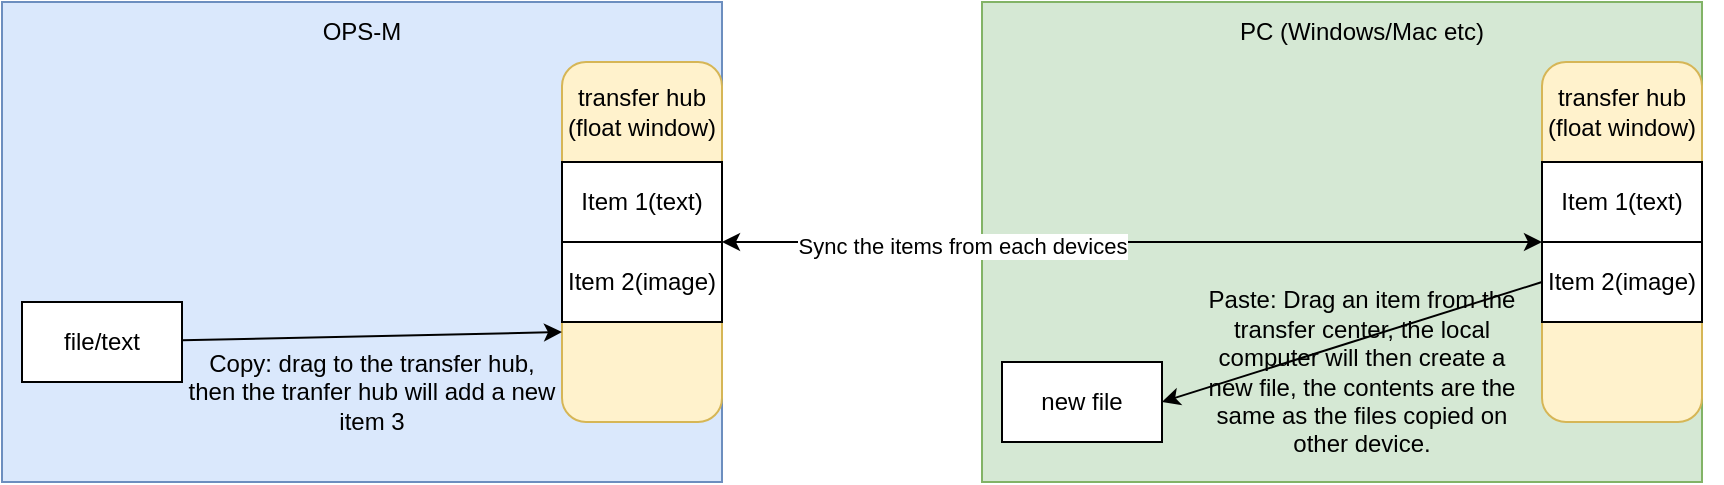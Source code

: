 <mxfile version="24.0.7" type="github">
  <diagram name="Page-1" id="z1gms9f3Nk4e7wVmOxTD">
    <mxGraphModel dx="1266" dy="615" grid="1" gridSize="10" guides="1" tooltips="1" connect="1" arrows="1" fold="1" page="1" pageScale="1" pageWidth="850" pageHeight="1100" math="0" shadow="0">
      <root>
        <mxCell id="0" />
        <mxCell id="1" parent="0" />
        <mxCell id="SIFjvIxjez2QV3AH_6Nm-1" value="" style="rounded=0;whiteSpace=wrap;html=1;fillColor=#dae8fc;strokeColor=#6c8ebf;" vertex="1" parent="1">
          <mxGeometry y="80" width="360" height="240" as="geometry" />
        </mxCell>
        <mxCell id="SIFjvIxjez2QV3AH_6Nm-2" value="" style="rounded=0;whiteSpace=wrap;html=1;fillColor=#d5e8d4;strokeColor=#82b366;" vertex="1" parent="1">
          <mxGeometry x="490" y="80" width="360" height="240" as="geometry" />
        </mxCell>
        <mxCell id="SIFjvIxjez2QV3AH_6Nm-3" value="OPS-M" style="text;html=1;align=center;verticalAlign=middle;whiteSpace=wrap;rounded=0;" vertex="1" parent="1">
          <mxGeometry x="150" y="80" width="60" height="30" as="geometry" />
        </mxCell>
        <mxCell id="SIFjvIxjez2QV3AH_6Nm-4" value="PC (Windows/Mac etc)" style="text;html=1;align=center;verticalAlign=middle;whiteSpace=wrap;rounded=0;" vertex="1" parent="1">
          <mxGeometry x="610" y="80" width="140" height="30" as="geometry" />
        </mxCell>
        <mxCell id="SIFjvIxjez2QV3AH_6Nm-6" value="" style="rounded=1;whiteSpace=wrap;html=1;fillColor=#fff2cc;strokeColor=#d6b656;" vertex="1" parent="1">
          <mxGeometry x="280" y="110" width="80" height="180" as="geometry" />
        </mxCell>
        <mxCell id="SIFjvIxjez2QV3AH_6Nm-7" value="" style="rounded=1;whiteSpace=wrap;html=1;fillColor=#fff2cc;strokeColor=#d6b656;" vertex="1" parent="1">
          <mxGeometry x="770" y="110" width="80" height="180" as="geometry" />
        </mxCell>
        <mxCell id="SIFjvIxjez2QV3AH_6Nm-8" value="transfer hub&lt;div&gt;(float window)&lt;/div&gt;" style="text;html=1;align=center;verticalAlign=middle;whiteSpace=wrap;rounded=0;" vertex="1" parent="1">
          <mxGeometry x="270" y="120" width="100" height="30" as="geometry" />
        </mxCell>
        <mxCell id="SIFjvIxjez2QV3AH_6Nm-9" value="transfer hub&lt;div&gt;(float window)&lt;/div&gt;" style="text;html=1;align=center;verticalAlign=middle;whiteSpace=wrap;rounded=0;" vertex="1" parent="1">
          <mxGeometry x="760" y="120" width="100" height="30" as="geometry" />
        </mxCell>
        <mxCell id="SIFjvIxjez2QV3AH_6Nm-10" value="Item 1(text)" style="rounded=0;whiteSpace=wrap;html=1;" vertex="1" parent="1">
          <mxGeometry x="280" y="160" width="80" height="40" as="geometry" />
        </mxCell>
        <mxCell id="SIFjvIxjez2QV3AH_6Nm-11" value="Item 1(text)" style="rounded=0;whiteSpace=wrap;html=1;" vertex="1" parent="1">
          <mxGeometry x="770" y="160" width="80" height="40" as="geometry" />
        </mxCell>
        <mxCell id="SIFjvIxjez2QV3AH_6Nm-13" value="Item 2(image)" style="rounded=0;whiteSpace=wrap;html=1;" vertex="1" parent="1">
          <mxGeometry x="280" y="200" width="80" height="40" as="geometry" />
        </mxCell>
        <mxCell id="SIFjvIxjez2QV3AH_6Nm-14" value="Item 2(image)" style="rounded=0;whiteSpace=wrap;html=1;" vertex="1" parent="1">
          <mxGeometry x="770" y="200" width="80" height="40" as="geometry" />
        </mxCell>
        <mxCell id="SIFjvIxjez2QV3AH_6Nm-15" value="file/text" style="rounded=0;whiteSpace=wrap;html=1;" vertex="1" parent="1">
          <mxGeometry x="10" y="230" width="80" height="40" as="geometry" />
        </mxCell>
        <mxCell id="SIFjvIxjez2QV3AH_6Nm-16" value="" style="endArrow=classic;html=1;rounded=0;entryX=0;entryY=0.75;entryDx=0;entryDy=0;" edge="1" parent="1" source="SIFjvIxjez2QV3AH_6Nm-15" target="SIFjvIxjez2QV3AH_6Nm-6">
          <mxGeometry width="50" height="50" relative="1" as="geometry">
            <mxPoint x="400" y="340" as="sourcePoint" />
            <mxPoint x="450" y="290" as="targetPoint" />
          </mxGeometry>
        </mxCell>
        <mxCell id="SIFjvIxjez2QV3AH_6Nm-17" value="Copy: drag to the transfer hub,&lt;div&gt;then the tranfer hub will add a new item 3&lt;/div&gt;" style="text;html=1;align=center;verticalAlign=middle;whiteSpace=wrap;rounded=0;" vertex="1" parent="1">
          <mxGeometry x="90" y="260" width="190" height="30" as="geometry" />
        </mxCell>
        <mxCell id="SIFjvIxjez2QV3AH_6Nm-18" value="" style="endArrow=classic;startArrow=classic;html=1;rounded=0;exitX=1;exitY=0;exitDx=0;exitDy=0;entryX=0;entryY=0;entryDx=0;entryDy=0;" edge="1" parent="1" source="SIFjvIxjez2QV3AH_6Nm-13" target="SIFjvIxjez2QV3AH_6Nm-14">
          <mxGeometry width="50" height="50" relative="1" as="geometry">
            <mxPoint x="370" y="180" as="sourcePoint" />
            <mxPoint x="450" y="290" as="targetPoint" />
          </mxGeometry>
        </mxCell>
        <mxCell id="SIFjvIxjez2QV3AH_6Nm-19" value="Sync the items from each devices" style="edgeLabel;html=1;align=center;verticalAlign=middle;resizable=0;points=[];" vertex="1" connectable="0" parent="SIFjvIxjez2QV3AH_6Nm-18">
          <mxGeometry x="-0.015" y="-2" relative="1" as="geometry">
            <mxPoint x="-82" as="offset" />
          </mxGeometry>
        </mxCell>
        <mxCell id="SIFjvIxjez2QV3AH_6Nm-20" value="new file" style="rounded=0;whiteSpace=wrap;html=1;" vertex="1" parent="1">
          <mxGeometry x="500" y="260" width="80" height="40" as="geometry" />
        </mxCell>
        <mxCell id="SIFjvIxjez2QV3AH_6Nm-21" value="" style="endArrow=classic;html=1;rounded=0;exitX=0;exitY=0.5;exitDx=0;exitDy=0;entryX=1;entryY=0.5;entryDx=0;entryDy=0;" edge="1" parent="1" source="SIFjvIxjez2QV3AH_6Nm-14" target="SIFjvIxjez2QV3AH_6Nm-20">
          <mxGeometry width="50" height="50" relative="1" as="geometry">
            <mxPoint x="400" y="340" as="sourcePoint" />
            <mxPoint x="450" y="290" as="targetPoint" />
          </mxGeometry>
        </mxCell>
        <mxCell id="SIFjvIxjez2QV3AH_6Nm-22" value="&lt;div&gt;Paste: Drag an item from the transfer center, t&lt;span style=&quot;background-color: initial;&quot;&gt;he local computer will then create a new file, t&lt;/span&gt;&lt;span style=&quot;background-color: initial;&quot;&gt;he contents are the same as the files copied on other device.&lt;/span&gt;&lt;/div&gt;" style="text;html=1;align=center;verticalAlign=middle;whiteSpace=wrap;rounded=0;" vertex="1" parent="1">
          <mxGeometry x="600" y="220" width="160" height="90" as="geometry" />
        </mxCell>
      </root>
    </mxGraphModel>
  </diagram>
</mxfile>
